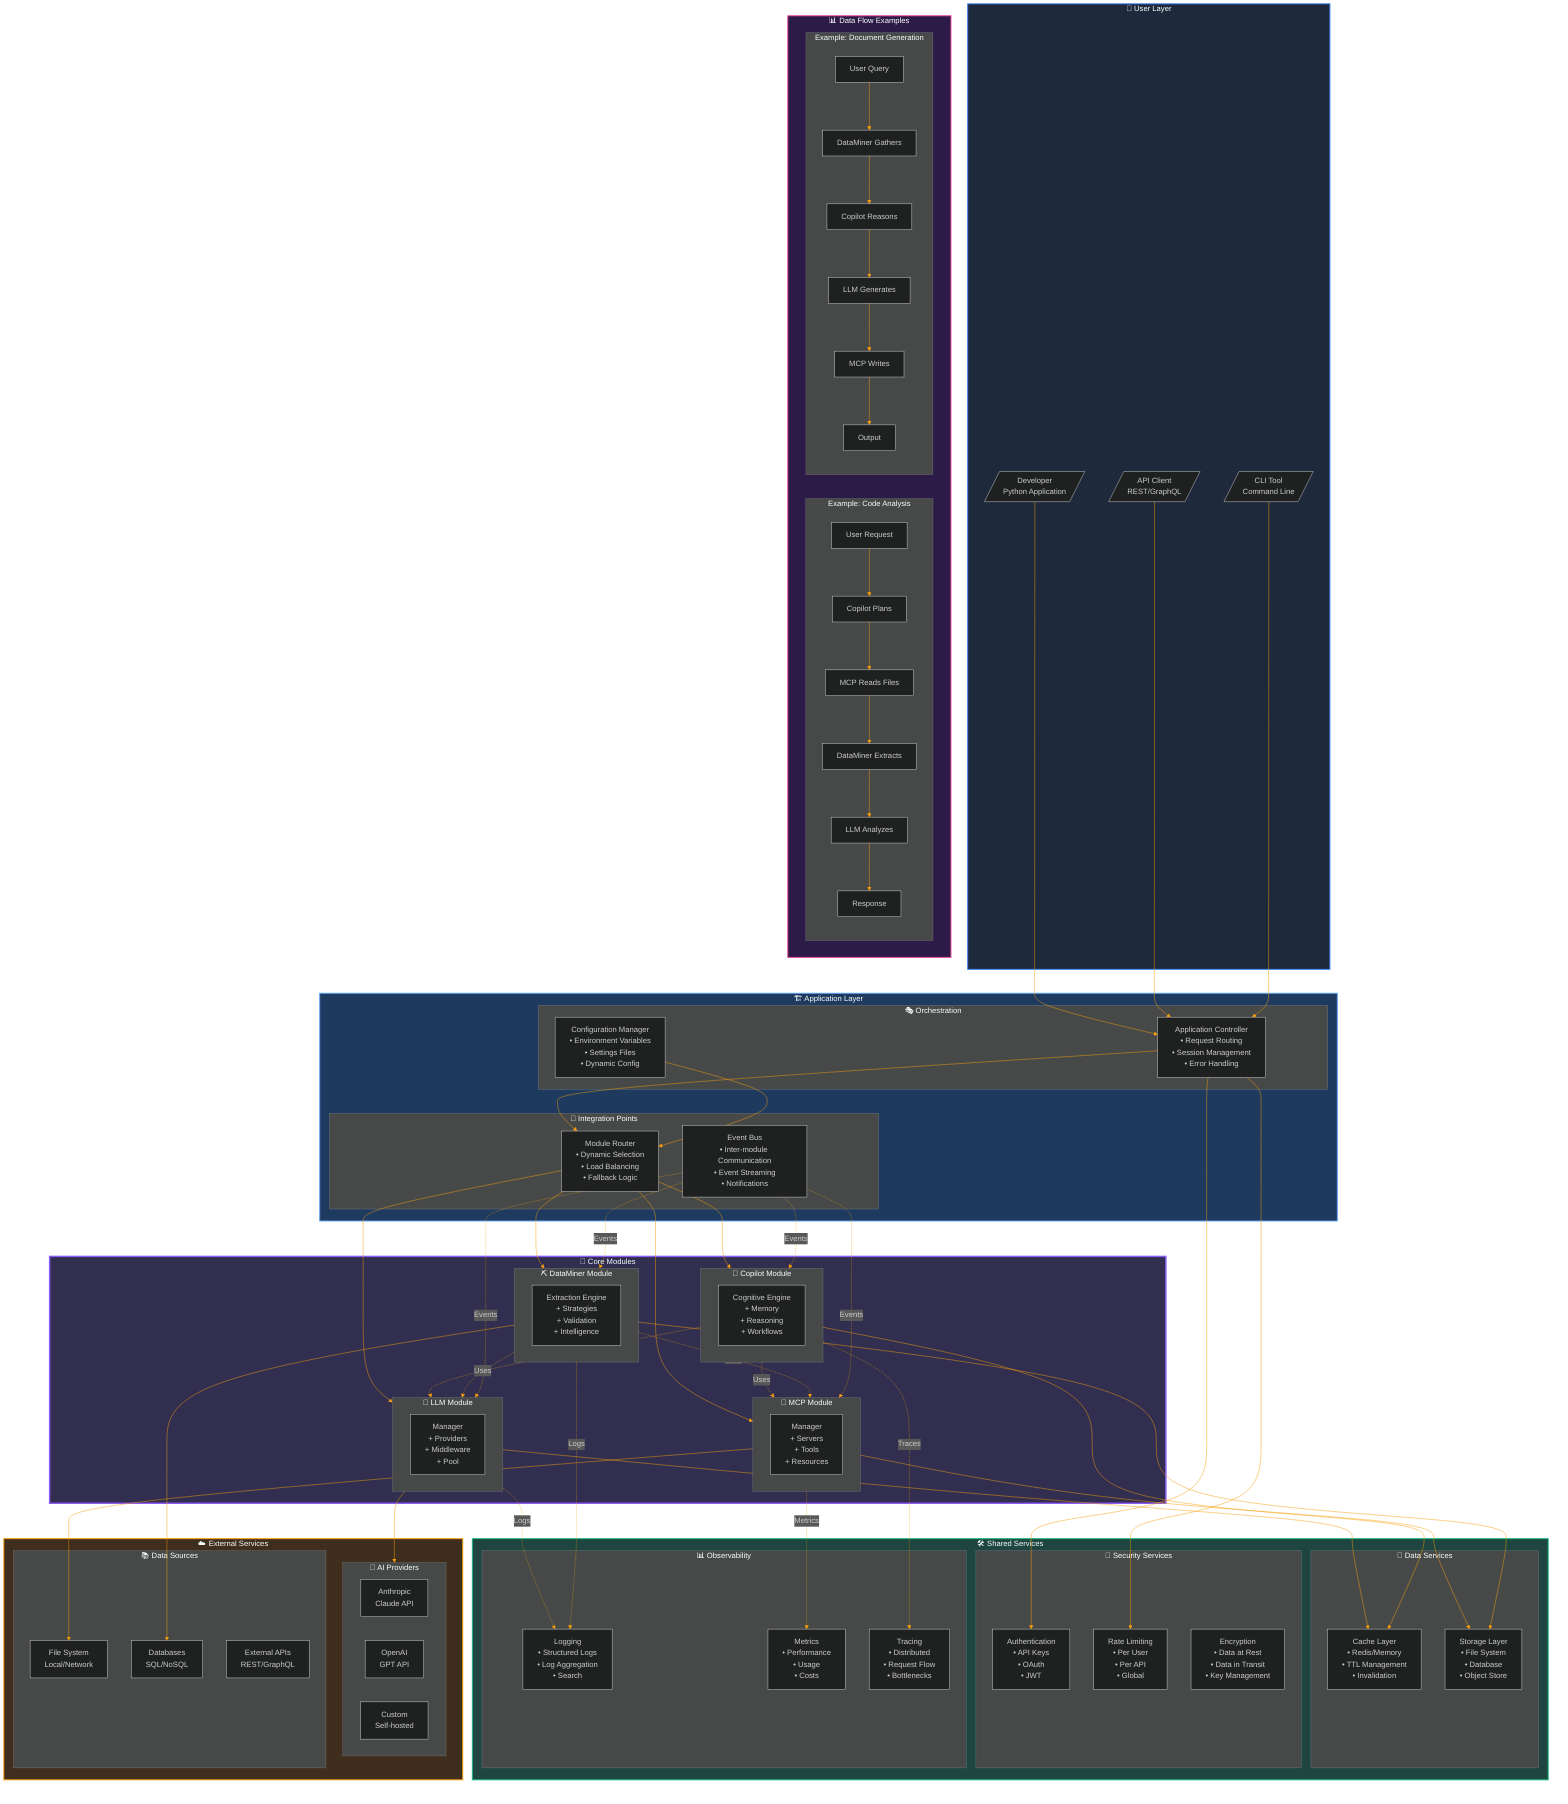%%{init: {'theme':'dark', 'themeVariables': { 'primaryColor':'#1f2937', 'primaryTextColor':'#fff', 'primaryBorderColor':'#7C3AED', 'lineColor':'#F59E0B', 'secondaryColor':'#6366F1', 'tertiaryColor':'#10B981'}}}%%

graph TB
    %% Nighty Code - Complete System Architecture
    
    subgraph UserLayer["👤 User Layer"]
        Developer[/"Developer<br/>Python Application"/]
        API[/"API Client<br/>REST/GraphQL"/]
        CLI[/"CLI Tool<br/>Command Line"/]
    end
    
    subgraph ApplicationLayer["🏗️ Application Layer"]
        
        subgraph Orchestration["🎭 Orchestration"]
            AppController["Application Controller<br/>• Request Routing<br/>• Session Management<br/>• Error Handling"]
            ConfigManager["Configuration Manager<br/>• Environment Variables<br/>• Settings Files<br/>• Dynamic Config"]
        end
        
        subgraph Integration["🔗 Integration Points"]
            ModuleRouter["Module Router<br/>• Dynamic Selection<br/>• Load Balancing<br/>• Fallback Logic"]
            EventBus["Event Bus<br/>• Inter-module Communication<br/>• Event Streaming<br/>• Notifications"]
        end
    end
    
    subgraph CoreModules["🧩 Core Modules"]
        
        subgraph LLM["🤖 LLM Module"]
            LLMManager["Manager<br/>+ Providers<br/>+ Middleware<br/>+ Pool"]
        end
        
        subgraph MCP["🔧 MCP Module"]
            MCPManager["Manager<br/>+ Servers<br/>+ Tools<br/>+ Resources"]
        end
        
        subgraph Copilot["🧠 Copilot Module"]
            CopilotCore["Cognitive Engine<br/>+ Memory<br/>+ Reasoning<br/>+ Workflows"]
        end
        
        subgraph DataMiner["⛏️ DataMiner Module"]
            DataMinerCore["Extraction Engine<br/>+ Strategies<br/>+ Validation<br/>+ Intelligence"]
        end
    end
    
    subgraph SharedServices["🛠️ Shared Services"]
        
        subgraph DataServices["💾 Data Services"]
            Cache["Cache Layer<br/>• Redis/Memory<br/>• TTL Management<br/>• Invalidation"]
            Storage["Storage Layer<br/>• File System<br/>• Database<br/>• Object Store"]
        end
        
        subgraph SecurityServices["🔐 Security Services"]
            Auth["Authentication<br/>• API Keys<br/>• OAuth<br/>• JWT"]
            RateLimit["Rate Limiting<br/>• Per User<br/>• Per API<br/>• Global"]
            Encryption["Encryption<br/>• Data at Rest<br/>• Data in Transit<br/>• Key Management"]
        end
        
        subgraph ObservabilityServices["📊 Observability"]
            Logging["Logging<br/>• Structured Logs<br/>• Log Aggregation<br/>• Search"]
            Metrics["Metrics<br/>• Performance<br/>• Usage<br/>• Costs"]
            Tracing["Tracing<br/>• Distributed<br/>• Request Flow<br/>• Bottlenecks"]
        end
    end
    
    subgraph ExternalServices["☁️ External Services"]
        
        subgraph AIProviders["🤖 AI Providers"]
            Anthropic["Anthropic<br/>Claude API"]
            OpenAI["OpenAI<br/>GPT API"]
            Custom["Custom<br/>Self-hosted"]
        end
        
        subgraph DataSources["📚 Data Sources"]
            FileSystem["File System<br/>Local/Network"]
            Databases["Databases<br/>SQL/NoSQL"]
            APIs["External APIs<br/>REST/GraphQL"]
        end
    end
    
    subgraph DataFlow["📊 Data Flow Examples"]
        
        subgraph Flow1["Example: Code Analysis"]
            F1_1["User Request"] --> F1_2["Copilot Plans"]
            F1_2 --> F1_3["MCP Reads Files"]
            F1_3 --> F1_4["DataMiner Extracts"]
            F1_4 --> F1_5["LLM Analyzes"]
            F1_5 --> F1_6["Response"]
        end
        
        subgraph Flow2["Example: Document Generation"]
            F2_1["User Query"] --> F2_2["DataMiner Gathers"]
            F2_2 --> F2_3["Copilot Reasons"]
            F2_3 --> F2_4["LLM Generates"]
            F2_4 --> F2_5["MCP Writes"]
            F2_5 --> F2_6["Output"]
        end
    end
    
    %% Main Connections
    Developer --> AppController
    API --> AppController
    CLI --> AppController
    
    AppController --> ModuleRouter
    ConfigManager --> ModuleRouter
    
    ModuleRouter --> LLM
    ModuleRouter --> MCP
    ModuleRouter --> Copilot
    ModuleRouter --> DataMiner
    
    %% Module Interactions
    Copilot -.->|Uses| LLM
    Copilot -.->|Uses| MCP
    DataMiner -.->|Uses| LLM
    DataMiner -.->|Uses| MCP
    
    %% Shared Services
    LLM --> Cache
    MCP --> Storage
    Copilot --> Cache
    DataMiner --> Storage
    
    AppController --> Auth
    AppController --> RateLimit
    
    %% External Connections
    LLM --> AIProviders
    MCP --> FileSystem
    DataMiner --> Databases
    
    %% Observability
    LLM -.->|Logs| Logging
    MCP -.->|Metrics| Metrics
    Copilot -.->|Traces| Tracing
    DataMiner -.->|Logs| Logging
    
    %% Event Bus
    EventBus -.->|Events| LLM
    EventBus -.->|Events| MCP
    EventBus -.->|Events| Copilot
    EventBus -.->|Events| DataMiner
    
    style UserLayer fill:#1e293b,stroke:#3b82f6,stroke-width:2px
    style ApplicationLayer fill:#1e3a5f,stroke:#60a5fa,stroke-width:2px
    style CoreModules fill:#312e4f,stroke:#8b5cf6,stroke-width:3px
    style SharedServices fill:#1e453f,stroke:#10b981,stroke-width:2px
    style ExternalServices fill:#3f2e1e,stroke:#f59e0b,stroke-width:2px
    style DataFlow fill:#2d1b47,stroke:#ec4899,stroke-width:2px